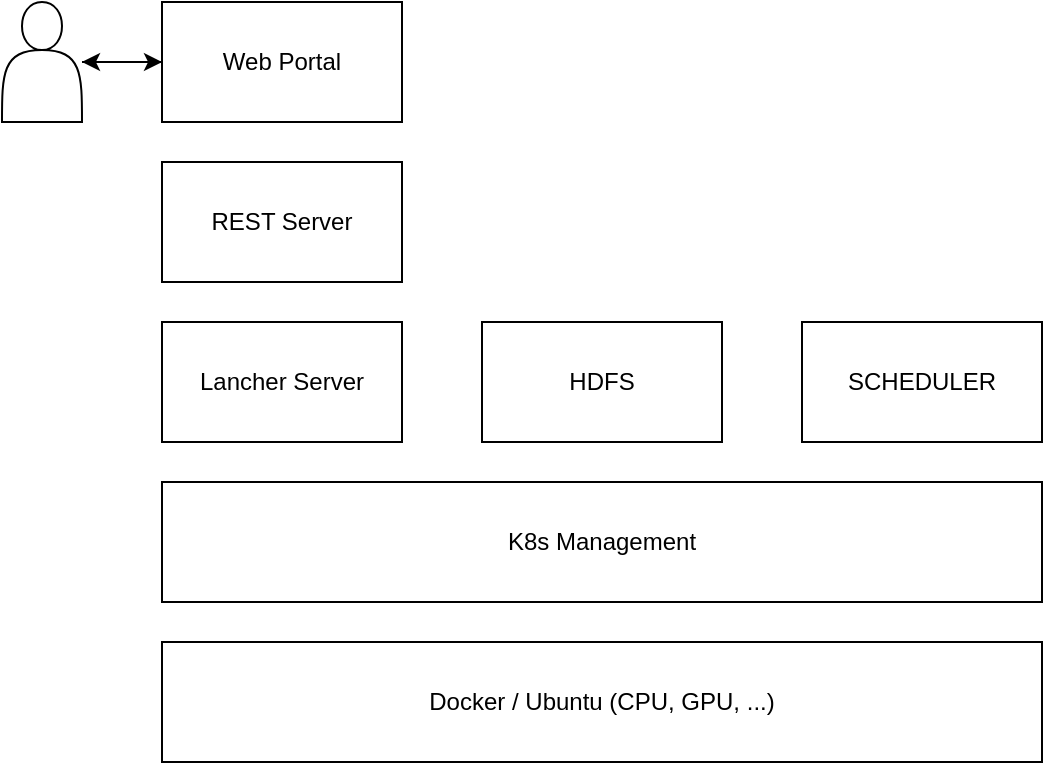 <mxfile version="15.9.1" type="github">
  <diagram id="NusNNKBgmzpOXEPar8NP" name="Page-1">
    <mxGraphModel dx="946" dy="621" grid="1" gridSize="10" guides="1" tooltips="1" connect="1" arrows="1" fold="1" page="1" pageScale="1" pageWidth="827" pageHeight="1169" math="0" shadow="0">
      <root>
        <mxCell id="0" />
        <mxCell id="1" parent="0" />
        <mxCell id="iKGXUn_3LbDvIN47JL6--3" value="" style="edgeStyle=orthogonalEdgeStyle;rounded=0;orthogonalLoop=1;jettySize=auto;html=1;" edge="1" parent="1" source="iKGXUn_3LbDvIN47JL6--1" target="iKGXUn_3LbDvIN47JL6--2">
          <mxGeometry relative="1" as="geometry" />
        </mxCell>
        <mxCell id="iKGXUn_3LbDvIN47JL6--1" value="" style="shape=actor;whiteSpace=wrap;html=1;" vertex="1" parent="1">
          <mxGeometry x="80" y="80" width="40" height="60" as="geometry" />
        </mxCell>
        <mxCell id="iKGXUn_3LbDvIN47JL6--5" style="edgeStyle=orthogonalEdgeStyle;rounded=0;orthogonalLoop=1;jettySize=auto;html=1;" edge="1" parent="1" source="iKGXUn_3LbDvIN47JL6--2" target="iKGXUn_3LbDvIN47JL6--1">
          <mxGeometry relative="1" as="geometry" />
        </mxCell>
        <mxCell id="iKGXUn_3LbDvIN47JL6--2" value="Web Portal" style="rounded=0;whiteSpace=wrap;html=1;" vertex="1" parent="1">
          <mxGeometry x="160" y="80" width="120" height="60" as="geometry" />
        </mxCell>
        <mxCell id="iKGXUn_3LbDvIN47JL6--6" value="REST Server" style="rounded=0;whiteSpace=wrap;html=1;" vertex="1" parent="1">
          <mxGeometry x="160" y="160" width="120" height="60" as="geometry" />
        </mxCell>
        <mxCell id="iKGXUn_3LbDvIN47JL6--10" value="Lancher Server" style="rounded=0;whiteSpace=wrap;html=1;" vertex="1" parent="1">
          <mxGeometry x="160" y="240" width="120" height="60" as="geometry" />
        </mxCell>
        <mxCell id="iKGXUn_3LbDvIN47JL6--11" value="HDFS" style="rounded=0;whiteSpace=wrap;html=1;" vertex="1" parent="1">
          <mxGeometry x="320" y="240" width="120" height="60" as="geometry" />
        </mxCell>
        <mxCell id="iKGXUn_3LbDvIN47JL6--12" value="SCHEDULER" style="rounded=0;whiteSpace=wrap;html=1;" vertex="1" parent="1">
          <mxGeometry x="480" y="240" width="120" height="60" as="geometry" />
        </mxCell>
        <mxCell id="iKGXUn_3LbDvIN47JL6--13" value="K8s Management" style="rounded=0;whiteSpace=wrap;html=1;" vertex="1" parent="1">
          <mxGeometry x="160" y="320" width="440" height="60" as="geometry" />
        </mxCell>
        <mxCell id="iKGXUn_3LbDvIN47JL6--14" value="Docker / Ubuntu (CPU, GPU, ...)" style="rounded=0;whiteSpace=wrap;html=1;" vertex="1" parent="1">
          <mxGeometry x="160" y="400" width="440" height="60" as="geometry" />
        </mxCell>
      </root>
    </mxGraphModel>
  </diagram>
</mxfile>
